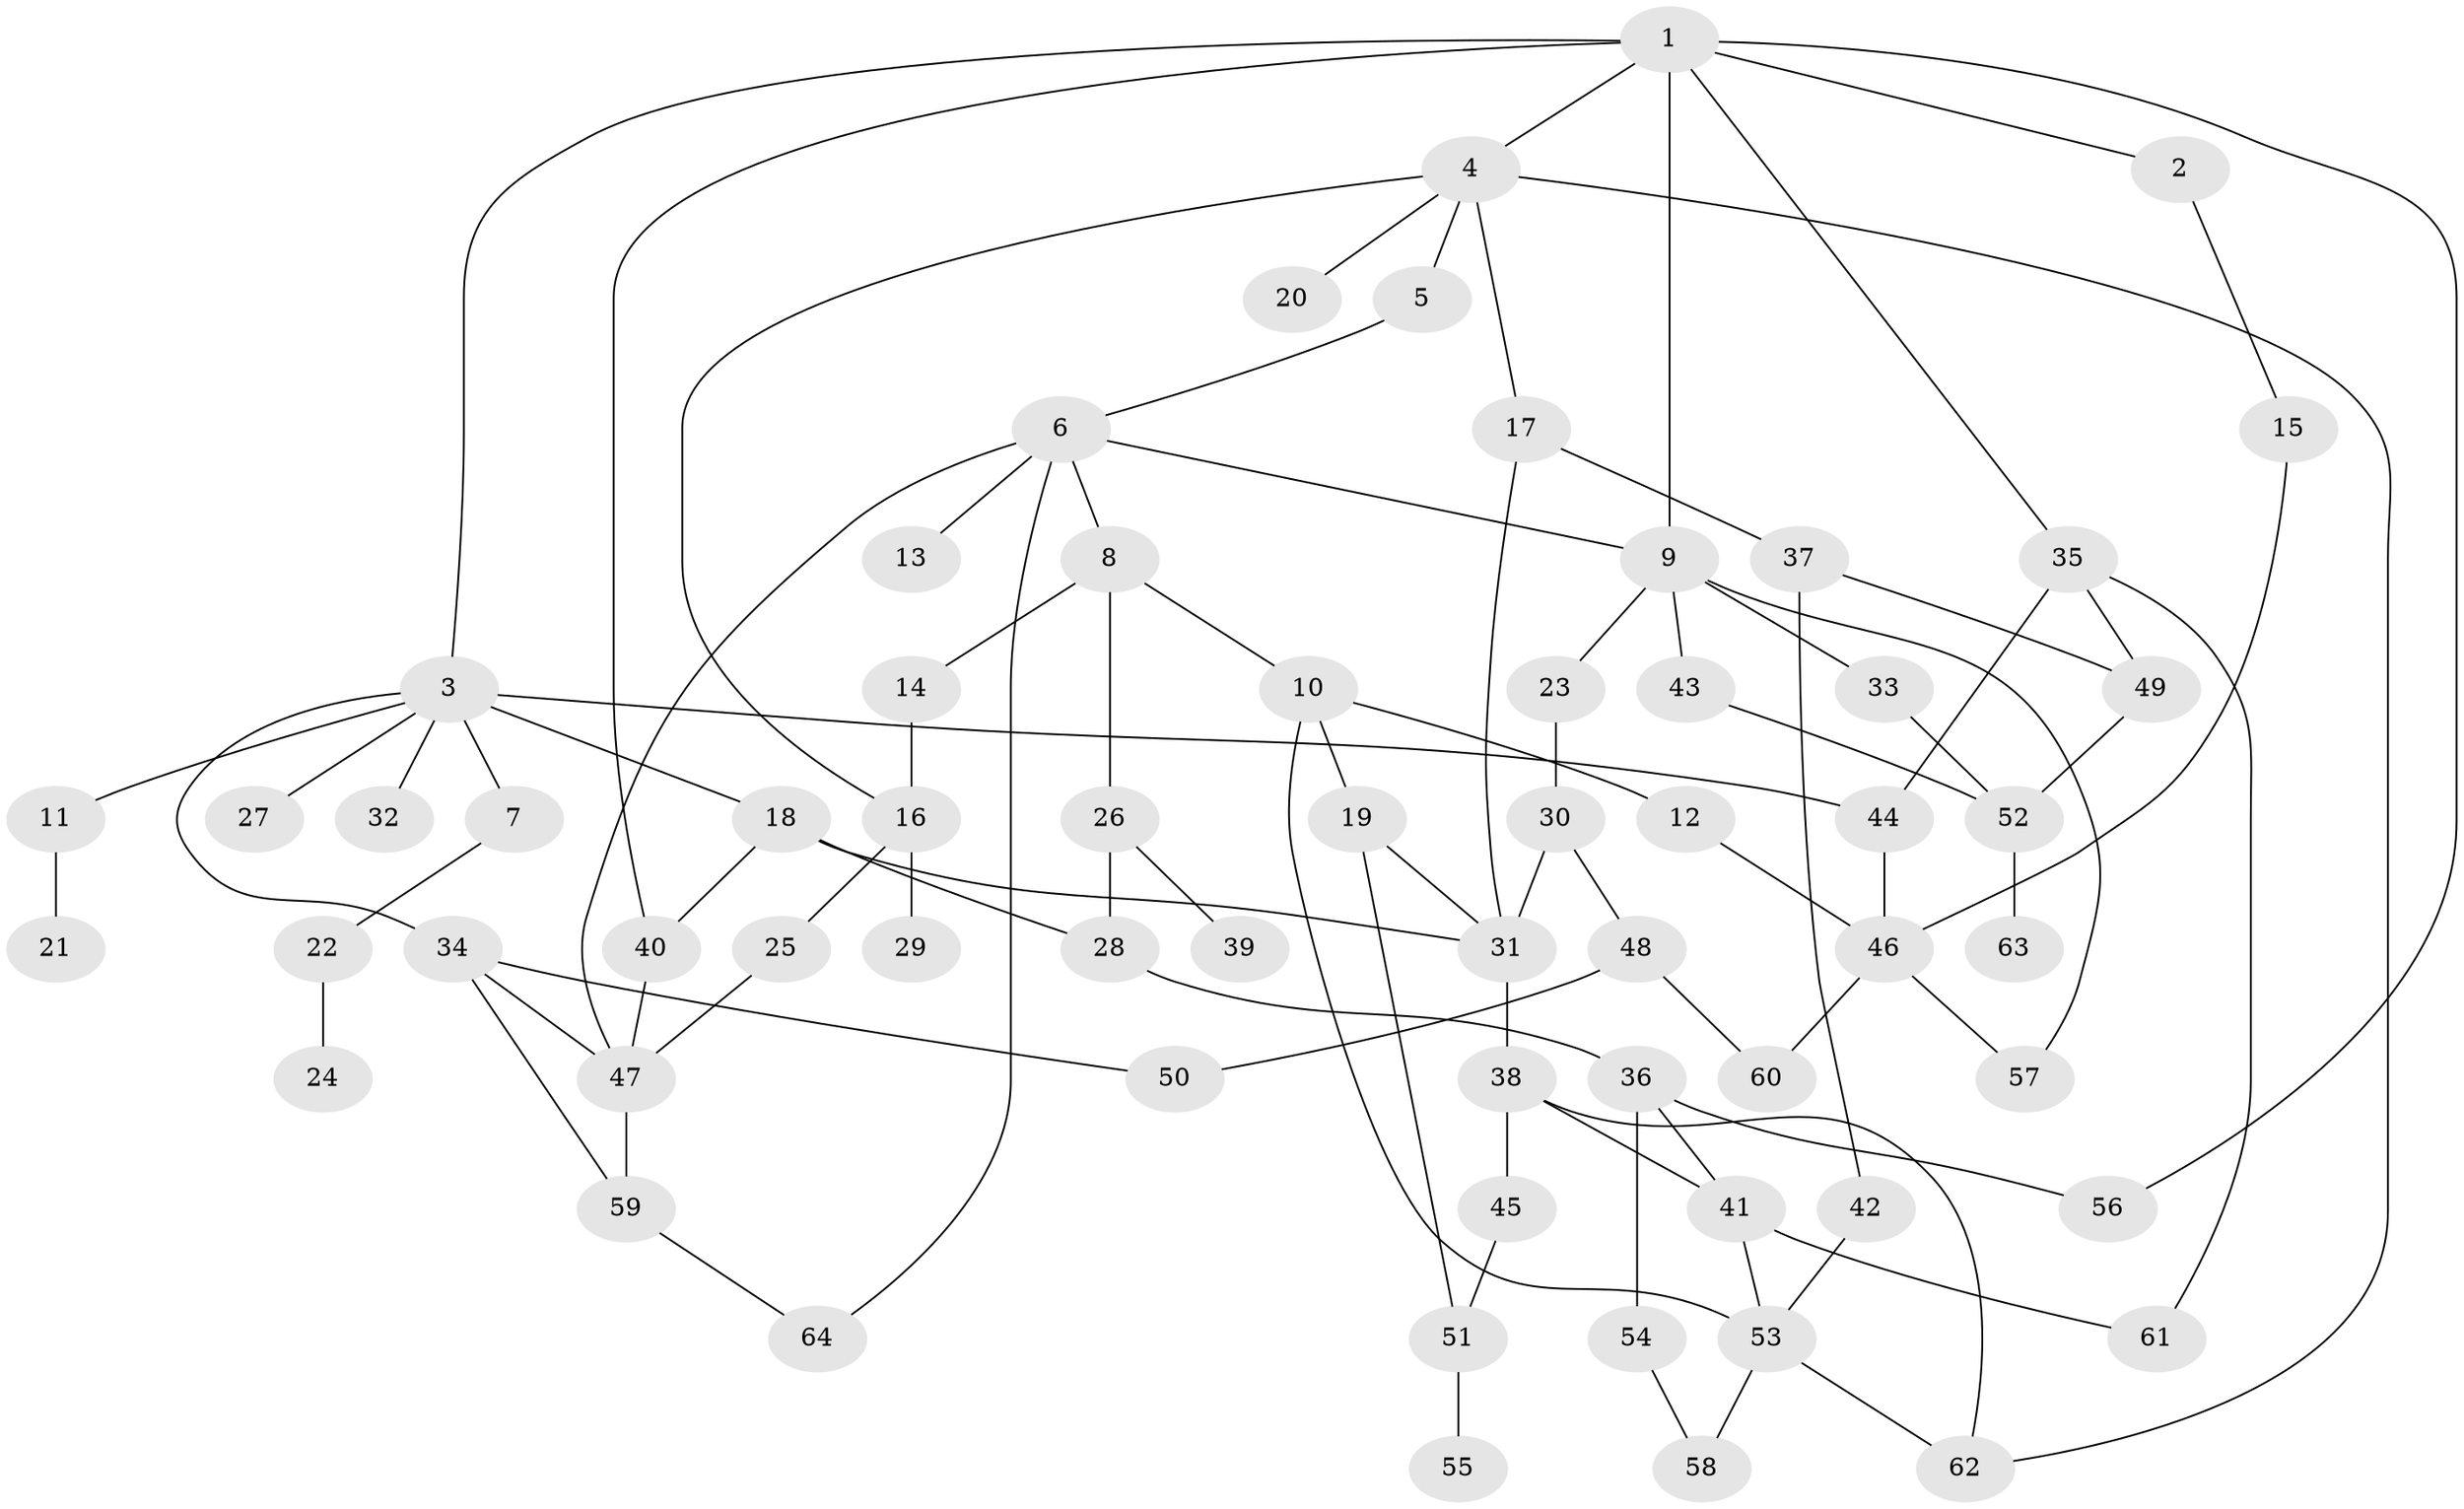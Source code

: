 // coarse degree distribution, {2: 0.34375, 1: 0.3125, 11: 0.03125, 6: 0.03125, 3: 0.0625, 13: 0.03125, 4: 0.125, 5: 0.03125, 7: 0.03125}
// Generated by graph-tools (version 1.1) at 2025/44/03/04/25 21:44:59]
// undirected, 64 vertices, 93 edges
graph export_dot {
graph [start="1"]
  node [color=gray90,style=filled];
  1;
  2;
  3;
  4;
  5;
  6;
  7;
  8;
  9;
  10;
  11;
  12;
  13;
  14;
  15;
  16;
  17;
  18;
  19;
  20;
  21;
  22;
  23;
  24;
  25;
  26;
  27;
  28;
  29;
  30;
  31;
  32;
  33;
  34;
  35;
  36;
  37;
  38;
  39;
  40;
  41;
  42;
  43;
  44;
  45;
  46;
  47;
  48;
  49;
  50;
  51;
  52;
  53;
  54;
  55;
  56;
  57;
  58;
  59;
  60;
  61;
  62;
  63;
  64;
  1 -- 2;
  1 -- 3;
  1 -- 4;
  1 -- 35;
  1 -- 56;
  1 -- 9;
  1 -- 40;
  2 -- 15;
  3 -- 7;
  3 -- 11;
  3 -- 18;
  3 -- 27;
  3 -- 32;
  3 -- 34;
  3 -- 44;
  4 -- 5;
  4 -- 16;
  4 -- 17;
  4 -- 20;
  4 -- 62;
  5 -- 6;
  6 -- 8;
  6 -- 9;
  6 -- 13;
  6 -- 64;
  6 -- 47;
  7 -- 22;
  8 -- 10;
  8 -- 14;
  8 -- 26;
  9 -- 23;
  9 -- 33;
  9 -- 43;
  9 -- 57;
  10 -- 12;
  10 -- 19;
  10 -- 53;
  11 -- 21;
  12 -- 46;
  14 -- 16;
  15 -- 46;
  16 -- 25;
  16 -- 29;
  17 -- 37;
  17 -- 31;
  18 -- 28;
  18 -- 40;
  18 -- 31;
  19 -- 31;
  19 -- 51;
  22 -- 24;
  23 -- 30;
  25 -- 47;
  26 -- 39;
  26 -- 28;
  28 -- 36;
  30 -- 48;
  30 -- 31;
  31 -- 38;
  33 -- 52;
  34 -- 47;
  34 -- 50;
  34 -- 59;
  35 -- 49;
  35 -- 44;
  35 -- 61;
  36 -- 54;
  36 -- 56;
  36 -- 41;
  37 -- 42;
  37 -- 49;
  38 -- 41;
  38 -- 45;
  38 -- 62;
  40 -- 47;
  41 -- 53;
  41 -- 61;
  42 -- 53;
  43 -- 52;
  44 -- 46;
  45 -- 51;
  46 -- 57;
  46 -- 60;
  47 -- 59;
  48 -- 50;
  48 -- 60;
  49 -- 52;
  51 -- 55;
  52 -- 63;
  53 -- 62;
  53 -- 58;
  54 -- 58;
  59 -- 64;
}
